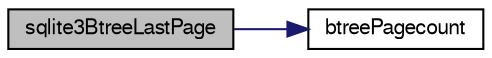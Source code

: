 digraph "sqlite3BtreeLastPage"
{
  edge [fontname="FreeSans",fontsize="10",labelfontname="FreeSans",labelfontsize="10"];
  node [fontname="FreeSans",fontsize="10",shape=record];
  rankdir="LR";
  Node457442 [label="sqlite3BtreeLastPage",height=0.2,width=0.4,color="black", fillcolor="grey75", style="filled", fontcolor="black"];
  Node457442 -> Node457443 [color="midnightblue",fontsize="10",style="solid",fontname="FreeSans"];
  Node457443 [label="btreePagecount",height=0.2,width=0.4,color="black", fillcolor="white", style="filled",URL="$sqlite3_8c.html#a9cc4ac11752c088db89d551ec1495a15"];
}

